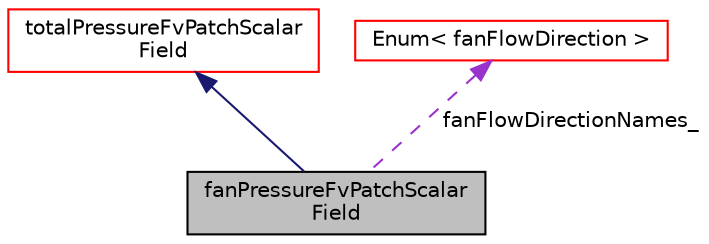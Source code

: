 digraph "fanPressureFvPatchScalarField"
{
  bgcolor="transparent";
  edge [fontname="Helvetica",fontsize="10",labelfontname="Helvetica",labelfontsize="10"];
  node [fontname="Helvetica",fontsize="10",shape=record];
  Node1 [label="fanPressureFvPatchScalar\lField",height=0.2,width=0.4,color="black", fillcolor="grey75", style="filled" fontcolor="black"];
  Node2 -> Node1 [dir="back",color="midnightblue",fontsize="10",style="solid",fontname="Helvetica"];
  Node2 [label="totalPressureFvPatchScalar\lField",height=0.2,width=0.4,color="red",URL="$classFoam_1_1totalPressureFvPatchScalarField.html",tooltip="This boundary condition provides a total pressure condition. Four variants are possible: ..."];
  Node3 -> Node1 [dir="back",color="darkorchid3",fontsize="10",style="dashed",label=" fanFlowDirectionNames_" ,fontname="Helvetica"];
  Node3 [label="Enum\< fanFlowDirection \>",height=0.2,width=0.4,color="red",URL="$classFoam_1_1Enum.html"];
}
